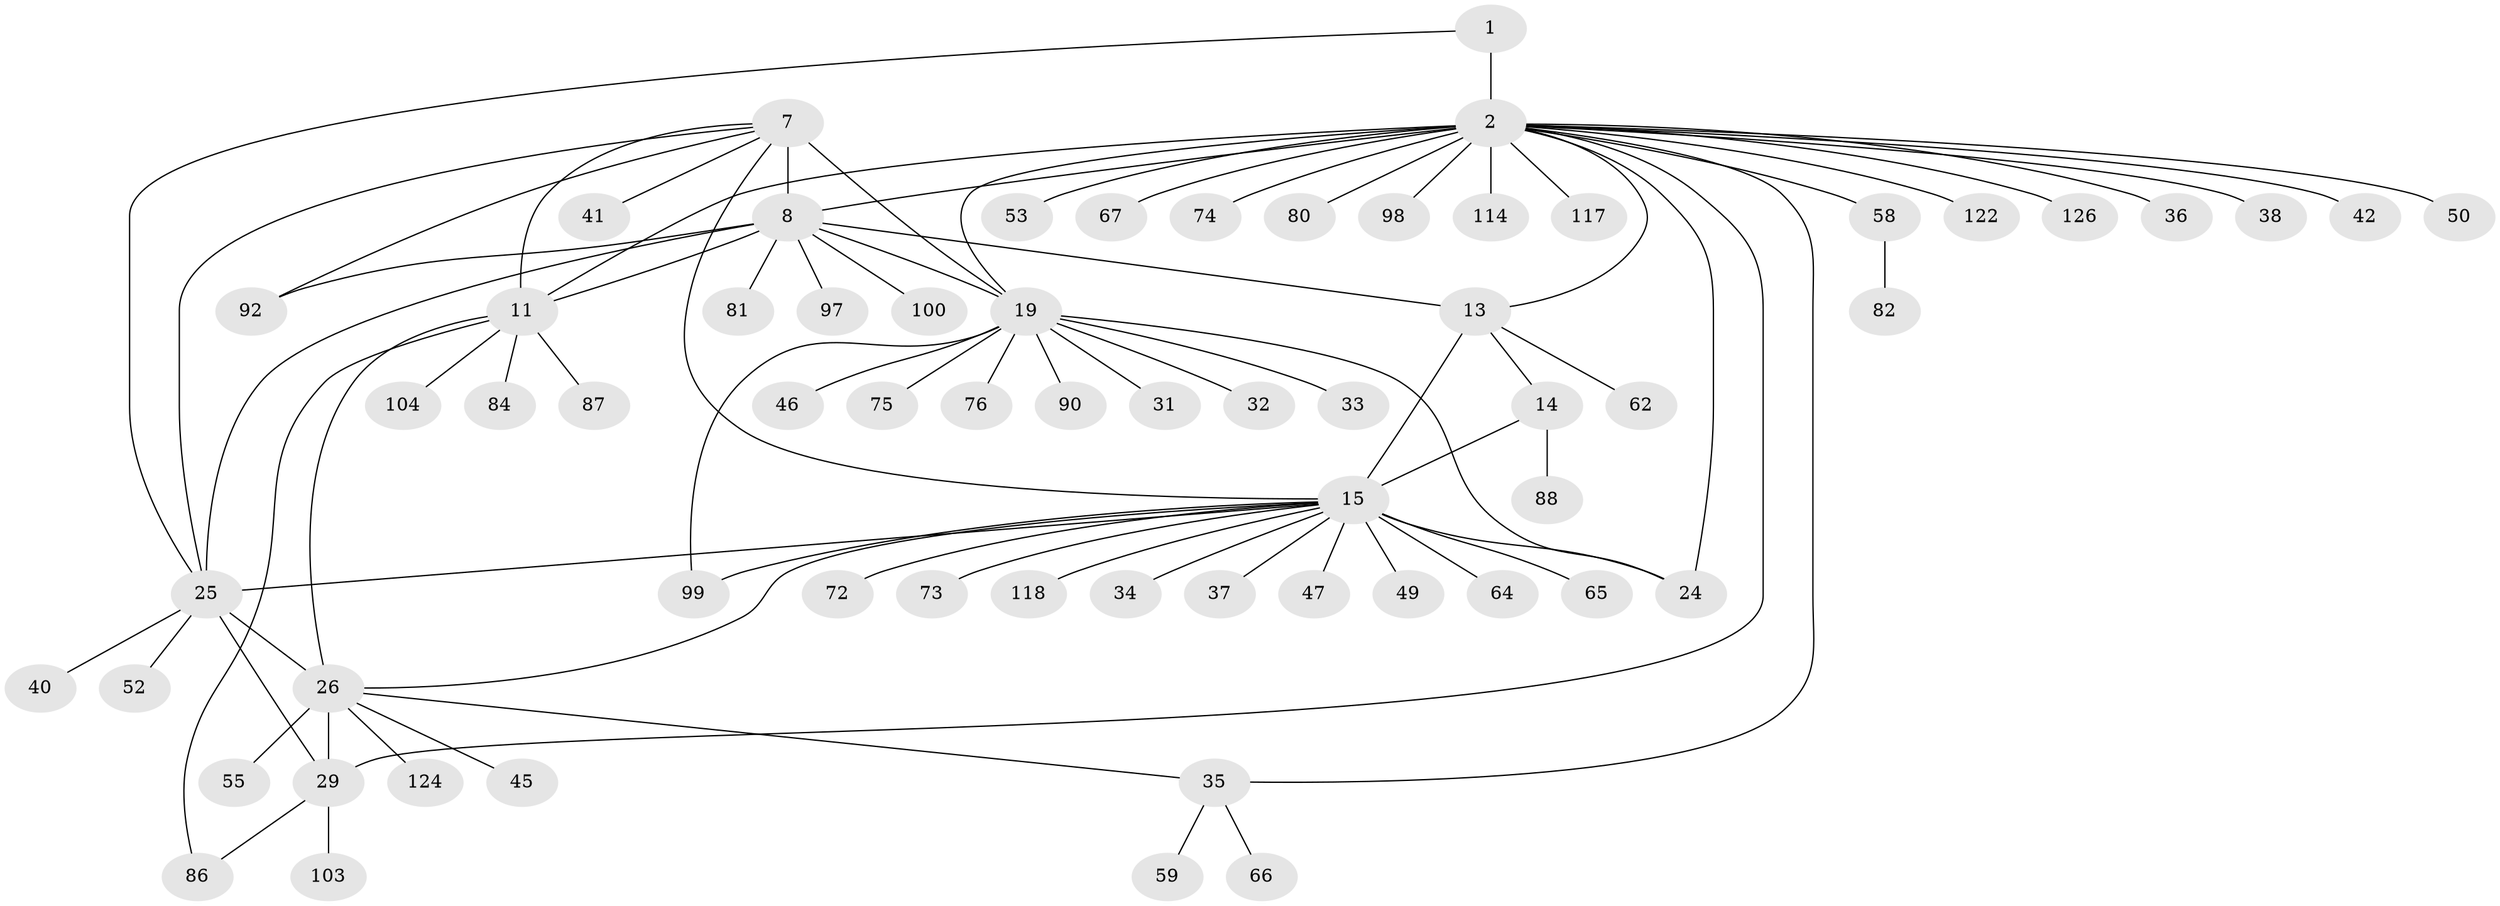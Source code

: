 // original degree distribution, {6: 0.03076923076923077, 8: 0.06923076923076923, 15: 0.007692307692307693, 7: 0.03076923076923077, 12: 0.015384615384615385, 13: 0.023076923076923078, 9: 0.015384615384615385, 11: 0.023076923076923078, 5: 0.023076923076923078, 2: 0.14615384615384616, 1: 0.5923076923076923, 3: 0.023076923076923078}
// Generated by graph-tools (version 1.1) at 2025/19/03/04/25 18:19:43]
// undirected, 65 vertices, 84 edges
graph export_dot {
graph [start="1"]
  node [color=gray90,style=filled];
  1;
  2 [super="+3"];
  7 [super="+12+48+71"];
  8 [super="+9+112+10+43"];
  11 [super="+116+68"];
  13 [super="+54+17"];
  14;
  15 [super="+16+18+96+101"];
  19 [super="+23+21+22"];
  24;
  25 [super="+121+127+61+28"];
  26 [super="+27+70"];
  29;
  31 [super="+85"];
  32;
  33 [super="+108"];
  34;
  35 [super="+39"];
  36 [super="+60"];
  37 [super="+94"];
  38;
  40;
  41;
  42;
  45;
  46 [super="+105"];
  47;
  49;
  50;
  52;
  53;
  55;
  58 [super="+125"];
  59 [super="+128"];
  62;
  64;
  65;
  66;
  67;
  72;
  73 [super="+89"];
  74;
  75 [super="+102"];
  76;
  80;
  81;
  82;
  84;
  86;
  87;
  88;
  90;
  92;
  97;
  98;
  99;
  100;
  103;
  104;
  114;
  117;
  118;
  122;
  124;
  126;
  1 -- 2 [weight=5];
  1 -- 25;
  2 -- 11;
  2 -- 36;
  2 -- 126;
  2 -- 67;
  2 -- 8;
  2 -- 74;
  2 -- 80;
  2 -- 19 [weight=4];
  2 -- 24;
  2 -- 29;
  2 -- 98;
  2 -- 35;
  2 -- 38;
  2 -- 122;
  2 -- 42;
  2 -- 50;
  2 -- 114;
  2 -- 53;
  2 -- 117;
  2 -- 58;
  2 -- 13;
  7 -- 8 [weight=6];
  7 -- 11 [weight=2];
  7 -- 41;
  7 -- 15;
  7 -- 19;
  7 -- 25;
  7 -- 92;
  8 -- 11 [weight=3];
  8 -- 97;
  8 -- 100;
  8 -- 13 [weight=2];
  8 -- 81;
  8 -- 19;
  8 -- 25;
  8 -- 92;
  11 -- 84;
  11 -- 86;
  11 -- 87;
  11 -- 104;
  11 -- 26;
  13 -- 14 [weight=2];
  13 -- 15 [weight=6];
  13 -- 62;
  14 -- 15 [weight=3];
  14 -- 88;
  15 -- 26;
  15 -- 34;
  15 -- 49;
  15 -- 64;
  15 -- 72;
  15 -- 65;
  15 -- 99;
  15 -- 37;
  15 -- 73;
  15 -- 47;
  15 -- 24;
  15 -- 118;
  15 -- 25;
  19 -- 24 [weight=4];
  19 -- 46;
  19 -- 99;
  19 -- 75;
  19 -- 90;
  19 -- 31;
  19 -- 32;
  19 -- 33;
  19 -- 76;
  25 -- 26 [weight=6];
  25 -- 29 [weight=3];
  25 -- 52;
  25 -- 40;
  26 -- 29 [weight=2];
  26 -- 35;
  26 -- 45;
  26 -- 124;
  26 -- 55;
  29 -- 86;
  29 -- 103;
  35 -- 59;
  35 -- 66;
  58 -- 82;
}
